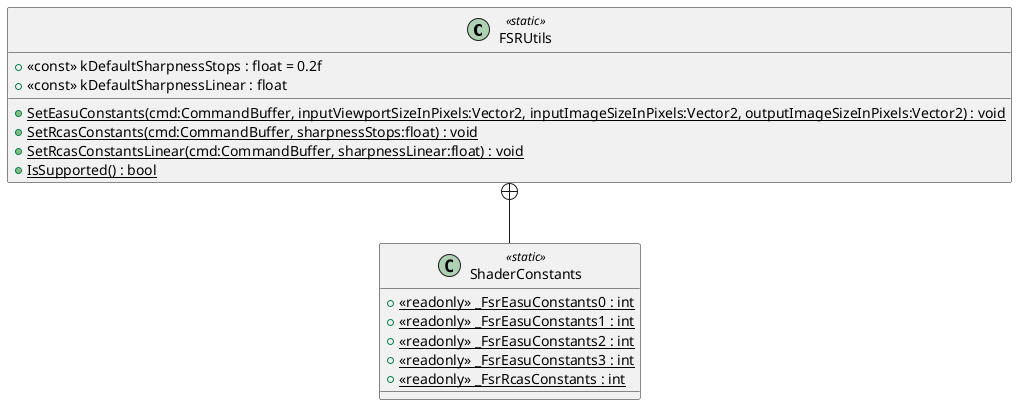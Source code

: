 @startuml
class FSRUtils <<static>> {
    + {static} SetEasuConstants(cmd:CommandBuffer, inputViewportSizeInPixels:Vector2, inputImageSizeInPixels:Vector2, outputImageSizeInPixels:Vector2) : void
    + <<const>> kDefaultSharpnessStops : float = 0.2f
    + <<const>> kDefaultSharpnessLinear : float
    + {static} SetRcasConstants(cmd:CommandBuffer, sharpnessStops:float) : void
    + {static} SetRcasConstantsLinear(cmd:CommandBuffer, sharpnessLinear:float) : void
    + {static} IsSupported() : bool
}
class ShaderConstants <<static>> {
    + {static} <<readonly>> _FsrEasuConstants0 : int
    + {static} <<readonly>> _FsrEasuConstants1 : int
    + {static} <<readonly>> _FsrEasuConstants2 : int
    + {static} <<readonly>> _FsrEasuConstants3 : int
    + {static} <<readonly>> _FsrRcasConstants : int
}
FSRUtils +-- ShaderConstants
@enduml
